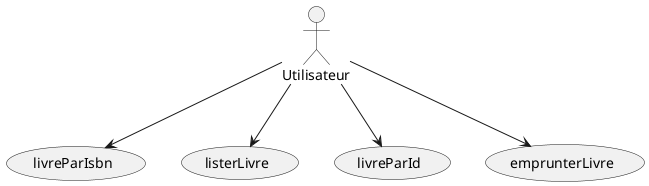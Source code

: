 @startuml
'https://plantuml.com/class-diagram

:Utilisateur:
(livreParIsbn)
(listerLivre)
(livreParId)
(emprunterLivre)

Utilisateur-->livreParIsbn
Utilisateur-->listerLivre
Utilisateur-->livreParId
Utilisateur-->emprunterLivre

@enduml